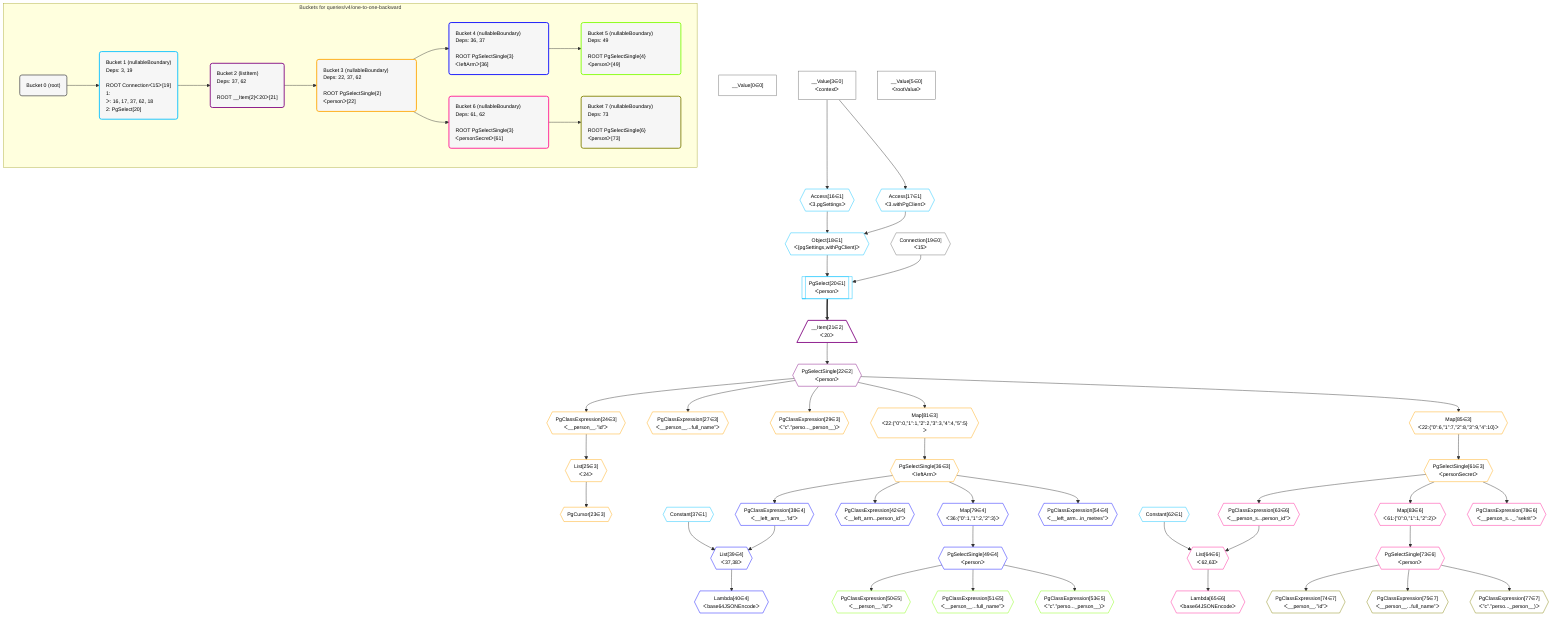 %%{init: {'themeVariables': { 'fontSize': '12px'}}}%%
graph TD
    classDef path fill:#eee,stroke:#000,color:#000
    classDef plan fill:#fff,stroke-width:1px,color:#000
    classDef itemplan fill:#fff,stroke-width:2px,color:#000
    classDef unbatchedplan fill:#dff,stroke-width:1px,color:#000
    classDef sideeffectplan fill:#fcc,stroke-width:2px,color:#000
    classDef bucket fill:#f6f6f6,color:#000,stroke-width:2px,text-align:left


    %% define steps
    __Value0["__Value[0∈0]"]:::plan
    __Value3["__Value[3∈0]<br />ᐸcontextᐳ"]:::plan
    __Value5["__Value[5∈0]<br />ᐸrootValueᐳ"]:::plan
    Access16{{"Access[16∈1]<br />ᐸ3.pgSettingsᐳ"}}:::plan
    Access17{{"Access[17∈1]<br />ᐸ3.withPgClientᐳ"}}:::plan
    Object18{{"Object[18∈1]<br />ᐸ{pgSettings,withPgClient}ᐳ"}}:::plan
    Connection19{{"Connection[19∈0]<br />ᐸ15ᐳ"}}:::plan
    PgSelect20[["PgSelect[20∈1]<br />ᐸpersonᐳ"]]:::plan
    __Item21[/"__Item[21∈2]<br />ᐸ20ᐳ"\]:::itemplan
    PgSelectSingle22{{"PgSelectSingle[22∈2]<br />ᐸpersonᐳ"}}:::plan
    PgClassExpression24{{"PgClassExpression[24∈3]<br />ᐸ__person__.”id”ᐳ"}}:::plan
    List25{{"List[25∈3]<br />ᐸ24ᐳ"}}:::plan
    PgCursor23{{"PgCursor[23∈3]"}}:::plan
    PgClassExpression27{{"PgClassExpression[27∈3]<br />ᐸ__person__...full_name”ᐳ"}}:::plan
    PgClassExpression29{{"PgClassExpression[29∈3]<br />ᐸ”c”.”perso..._person__)ᐳ"}}:::plan
    Map81{{"Map[81∈3]<br />ᐸ22:{”0”:0,”1”:1,”2”:2,”3”:3,”4”:4,”5”:5}ᐳ"}}:::plan
    PgSelectSingle36{{"PgSelectSingle[36∈3]<br />ᐸleftArmᐳ"}}:::plan
    Constant37{{"Constant[37∈1]"}}:::plan
    PgClassExpression38{{"PgClassExpression[38∈4]<br />ᐸ__left_arm__.”id”ᐳ"}}:::plan
    List39{{"List[39∈4]<br />ᐸ37,38ᐳ"}}:::plan
    Lambda40{{"Lambda[40∈4]<br />ᐸbase64JSONEncodeᐳ"}}:::plan
    PgClassExpression42{{"PgClassExpression[42∈4]<br />ᐸ__left_arm...person_id”ᐳ"}}:::plan
    Map79{{"Map[79∈4]<br />ᐸ36:{”0”:1,”1”:2,”2”:3}ᐳ"}}:::plan
    PgSelectSingle49{{"PgSelectSingle[49∈4]<br />ᐸpersonᐳ"}}:::plan
    PgClassExpression50{{"PgClassExpression[50∈5]<br />ᐸ__person__.”id”ᐳ"}}:::plan
    PgClassExpression51{{"PgClassExpression[51∈5]<br />ᐸ__person__...full_name”ᐳ"}}:::plan
    PgClassExpression53{{"PgClassExpression[53∈5]<br />ᐸ”c”.”perso..._person__)ᐳ"}}:::plan
    PgClassExpression54{{"PgClassExpression[54∈4]<br />ᐸ__left_arm...in_metres”ᐳ"}}:::plan
    Map85{{"Map[85∈3]<br />ᐸ22:{”0”:6,”1”:7,”2”:8,”3”:9,”4”:10}ᐳ"}}:::plan
    PgSelectSingle61{{"PgSelectSingle[61∈3]<br />ᐸpersonSecretᐳ"}}:::plan
    Constant62{{"Constant[62∈1]"}}:::plan
    PgClassExpression63{{"PgClassExpression[63∈6]<br />ᐸ__person_s...person_id”ᐳ"}}:::plan
    List64{{"List[64∈6]<br />ᐸ62,63ᐳ"}}:::plan
    Lambda65{{"Lambda[65∈6]<br />ᐸbase64JSONEncodeᐳ"}}:::plan
    Map83{{"Map[83∈6]<br />ᐸ61:{”0”:0,”1”:1,”2”:2}ᐳ"}}:::plan
    PgSelectSingle73{{"PgSelectSingle[73∈6]<br />ᐸpersonᐳ"}}:::plan
    PgClassExpression74{{"PgClassExpression[74∈7]<br />ᐸ__person__.”id”ᐳ"}}:::plan
    PgClassExpression75{{"PgClassExpression[75∈7]<br />ᐸ__person__...full_name”ᐳ"}}:::plan
    PgClassExpression77{{"PgClassExpression[77∈7]<br />ᐸ”c”.”perso..._person__)ᐳ"}}:::plan
    PgClassExpression78{{"PgClassExpression[78∈6]<br />ᐸ__person_s..._.”sekrit”ᐳ"}}:::plan

    %% plan dependencies
    __Value3 --> Access16
    __Value3 --> Access17
    Access16 & Access17 --> Object18
    Object18 & Connection19 --> PgSelect20
    PgSelect20 ==> __Item21
    __Item21 --> PgSelectSingle22
    PgSelectSingle22 --> PgClassExpression24
    PgClassExpression24 --> List25
    List25 --> PgCursor23
    PgSelectSingle22 --> PgClassExpression27
    PgSelectSingle22 --> PgClassExpression29
    PgSelectSingle22 --> Map81
    Map81 --> PgSelectSingle36
    PgSelectSingle36 --> PgClassExpression38
    Constant37 & PgClassExpression38 --> List39
    List39 --> Lambda40
    PgSelectSingle36 --> PgClassExpression42
    PgSelectSingle36 --> Map79
    Map79 --> PgSelectSingle49
    PgSelectSingle49 --> PgClassExpression50
    PgSelectSingle49 --> PgClassExpression51
    PgSelectSingle49 --> PgClassExpression53
    PgSelectSingle36 --> PgClassExpression54
    PgSelectSingle22 --> Map85
    Map85 --> PgSelectSingle61
    PgSelectSingle61 --> PgClassExpression63
    Constant62 & PgClassExpression63 --> List64
    List64 --> Lambda65
    PgSelectSingle61 --> Map83
    Map83 --> PgSelectSingle73
    PgSelectSingle73 --> PgClassExpression74
    PgSelectSingle73 --> PgClassExpression75
    PgSelectSingle73 --> PgClassExpression77
    PgSelectSingle61 --> PgClassExpression78

    subgraph "Buckets for queries/v4/one-to-one-backward"
    Bucket0("Bucket 0 (root)"):::bucket
    classDef bucket0 stroke:#696969
    class Bucket0,__Value0,__Value3,__Value5,Connection19 bucket0
    Bucket1("Bucket 1 (nullableBoundary)<br />Deps: 3, 19<br /><br />ROOT Connectionᐸ15ᐳ[19]<br />1: <br />ᐳ: 16, 17, 37, 62, 18<br />2: PgSelect[20]"):::bucket
    classDef bucket1 stroke:#00bfff
    class Bucket1,Access16,Access17,Object18,PgSelect20,Constant37,Constant62 bucket1
    Bucket2("Bucket 2 (listItem)<br />Deps: 37, 62<br /><br />ROOT __Item{2}ᐸ20ᐳ[21]"):::bucket
    classDef bucket2 stroke:#7f007f
    class Bucket2,__Item21,PgSelectSingle22 bucket2
    Bucket3("Bucket 3 (nullableBoundary)<br />Deps: 22, 37, 62<br /><br />ROOT PgSelectSingle{2}ᐸpersonᐳ[22]"):::bucket
    classDef bucket3 stroke:#ffa500
    class Bucket3,PgCursor23,PgClassExpression24,List25,PgClassExpression27,PgClassExpression29,PgSelectSingle36,PgSelectSingle61,Map81,Map85 bucket3
    Bucket4("Bucket 4 (nullableBoundary)<br />Deps: 36, 37<br /><br />ROOT PgSelectSingle{3}ᐸleftArmᐳ[36]"):::bucket
    classDef bucket4 stroke:#0000ff
    class Bucket4,PgClassExpression38,List39,Lambda40,PgClassExpression42,PgSelectSingle49,PgClassExpression54,Map79 bucket4
    Bucket5("Bucket 5 (nullableBoundary)<br />Deps: 49<br /><br />ROOT PgSelectSingle{4}ᐸpersonᐳ[49]"):::bucket
    classDef bucket5 stroke:#7fff00
    class Bucket5,PgClassExpression50,PgClassExpression51,PgClassExpression53 bucket5
    Bucket6("Bucket 6 (nullableBoundary)<br />Deps: 61, 62<br /><br />ROOT PgSelectSingle{3}ᐸpersonSecretᐳ[61]"):::bucket
    classDef bucket6 stroke:#ff1493
    class Bucket6,PgClassExpression63,List64,Lambda65,PgSelectSingle73,PgClassExpression78,Map83 bucket6
    Bucket7("Bucket 7 (nullableBoundary)<br />Deps: 73<br /><br />ROOT PgSelectSingle{6}ᐸpersonᐳ[73]"):::bucket
    classDef bucket7 stroke:#808000
    class Bucket7,PgClassExpression74,PgClassExpression75,PgClassExpression77 bucket7
    Bucket0 --> Bucket1
    Bucket1 --> Bucket2
    Bucket2 --> Bucket3
    Bucket3 --> Bucket4 & Bucket6
    Bucket4 --> Bucket5
    Bucket6 --> Bucket7
    end